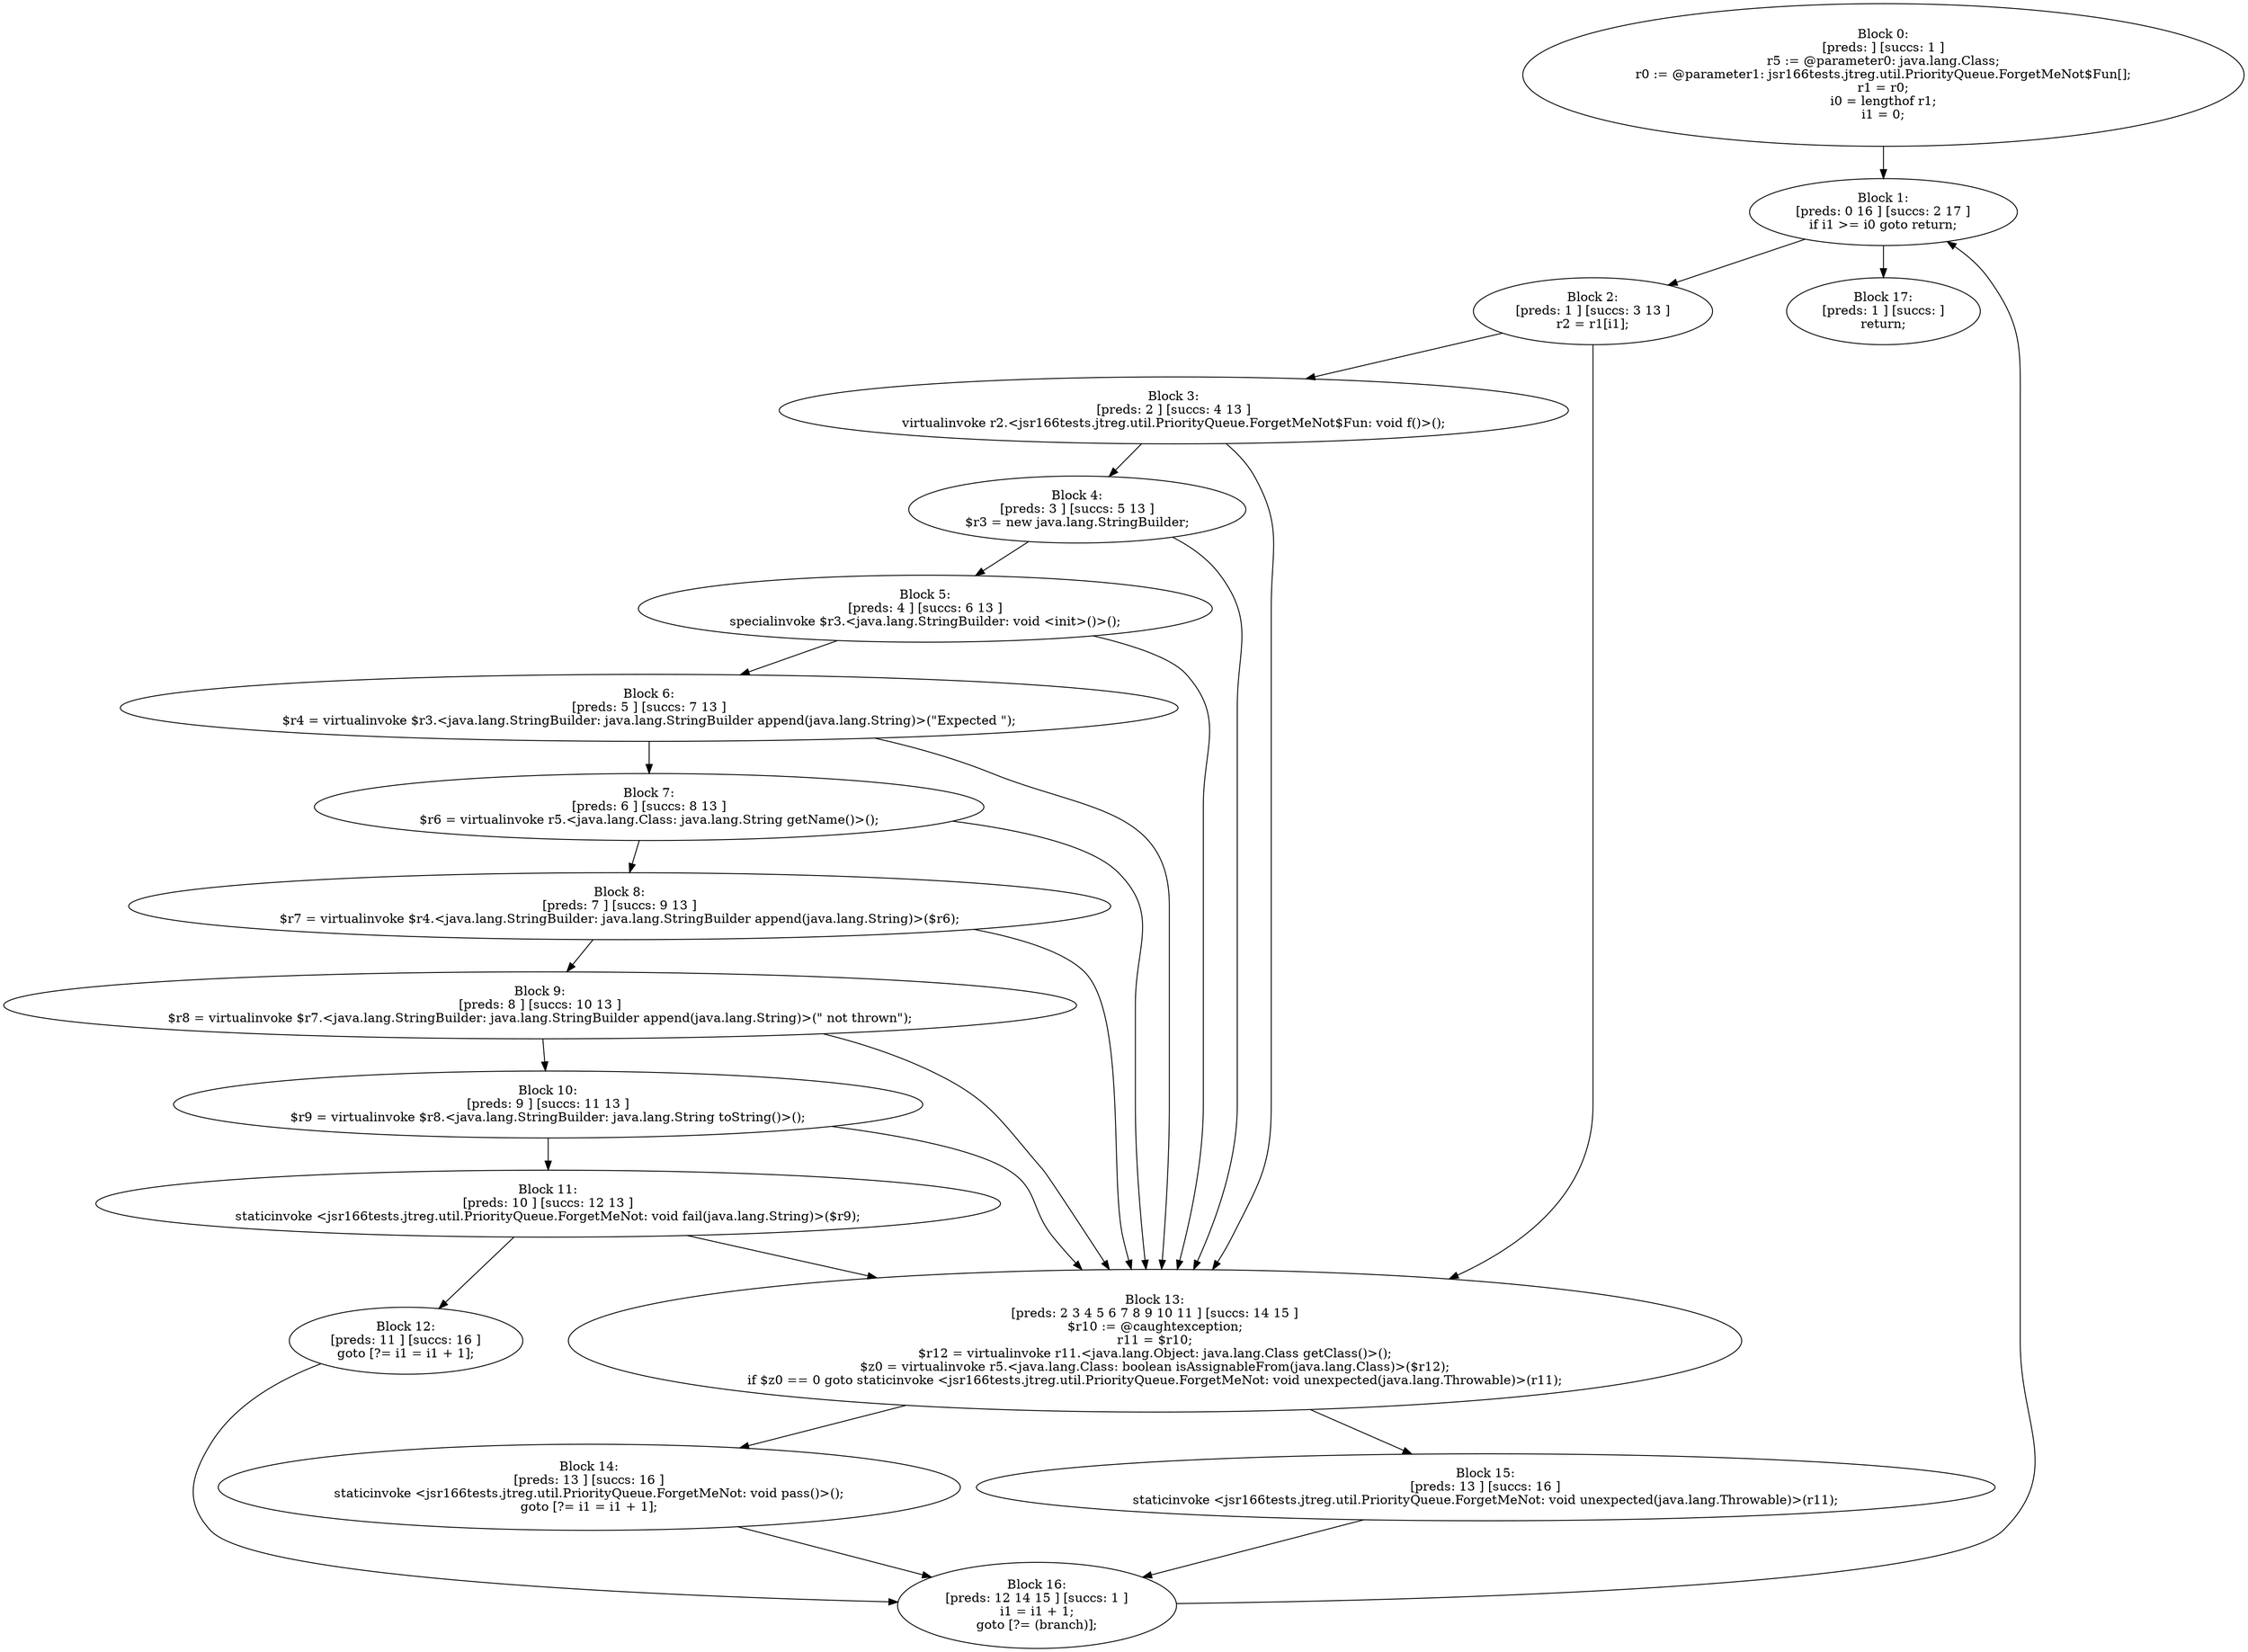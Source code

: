 digraph "unitGraph" {
    "Block 0:
[preds: ] [succs: 1 ]
r5 := @parameter0: java.lang.Class;
r0 := @parameter1: jsr166tests.jtreg.util.PriorityQueue.ForgetMeNot$Fun[];
r1 = r0;
i0 = lengthof r1;
i1 = 0;
"
    "Block 1:
[preds: 0 16 ] [succs: 2 17 ]
if i1 >= i0 goto return;
"
    "Block 2:
[preds: 1 ] [succs: 3 13 ]
r2 = r1[i1];
"
    "Block 3:
[preds: 2 ] [succs: 4 13 ]
virtualinvoke r2.<jsr166tests.jtreg.util.PriorityQueue.ForgetMeNot$Fun: void f()>();
"
    "Block 4:
[preds: 3 ] [succs: 5 13 ]
$r3 = new java.lang.StringBuilder;
"
    "Block 5:
[preds: 4 ] [succs: 6 13 ]
specialinvoke $r3.<java.lang.StringBuilder: void <init>()>();
"
    "Block 6:
[preds: 5 ] [succs: 7 13 ]
$r4 = virtualinvoke $r3.<java.lang.StringBuilder: java.lang.StringBuilder append(java.lang.String)>(\"Expected \");
"
    "Block 7:
[preds: 6 ] [succs: 8 13 ]
$r6 = virtualinvoke r5.<java.lang.Class: java.lang.String getName()>();
"
    "Block 8:
[preds: 7 ] [succs: 9 13 ]
$r7 = virtualinvoke $r4.<java.lang.StringBuilder: java.lang.StringBuilder append(java.lang.String)>($r6);
"
    "Block 9:
[preds: 8 ] [succs: 10 13 ]
$r8 = virtualinvoke $r7.<java.lang.StringBuilder: java.lang.StringBuilder append(java.lang.String)>(\" not thrown\");
"
    "Block 10:
[preds: 9 ] [succs: 11 13 ]
$r9 = virtualinvoke $r8.<java.lang.StringBuilder: java.lang.String toString()>();
"
    "Block 11:
[preds: 10 ] [succs: 12 13 ]
staticinvoke <jsr166tests.jtreg.util.PriorityQueue.ForgetMeNot: void fail(java.lang.String)>($r9);
"
    "Block 12:
[preds: 11 ] [succs: 16 ]
goto [?= i1 = i1 + 1];
"
    "Block 13:
[preds: 2 3 4 5 6 7 8 9 10 11 ] [succs: 14 15 ]
$r10 := @caughtexception;
r11 = $r10;
$r12 = virtualinvoke r11.<java.lang.Object: java.lang.Class getClass()>();
$z0 = virtualinvoke r5.<java.lang.Class: boolean isAssignableFrom(java.lang.Class)>($r12);
if $z0 == 0 goto staticinvoke <jsr166tests.jtreg.util.PriorityQueue.ForgetMeNot: void unexpected(java.lang.Throwable)>(r11);
"
    "Block 14:
[preds: 13 ] [succs: 16 ]
staticinvoke <jsr166tests.jtreg.util.PriorityQueue.ForgetMeNot: void pass()>();
goto [?= i1 = i1 + 1];
"
    "Block 15:
[preds: 13 ] [succs: 16 ]
staticinvoke <jsr166tests.jtreg.util.PriorityQueue.ForgetMeNot: void unexpected(java.lang.Throwable)>(r11);
"
    "Block 16:
[preds: 12 14 15 ] [succs: 1 ]
i1 = i1 + 1;
goto [?= (branch)];
"
    "Block 17:
[preds: 1 ] [succs: ]
return;
"
    "Block 0:
[preds: ] [succs: 1 ]
r5 := @parameter0: java.lang.Class;
r0 := @parameter1: jsr166tests.jtreg.util.PriorityQueue.ForgetMeNot$Fun[];
r1 = r0;
i0 = lengthof r1;
i1 = 0;
"->"Block 1:
[preds: 0 16 ] [succs: 2 17 ]
if i1 >= i0 goto return;
";
    "Block 1:
[preds: 0 16 ] [succs: 2 17 ]
if i1 >= i0 goto return;
"->"Block 2:
[preds: 1 ] [succs: 3 13 ]
r2 = r1[i1];
";
    "Block 1:
[preds: 0 16 ] [succs: 2 17 ]
if i1 >= i0 goto return;
"->"Block 17:
[preds: 1 ] [succs: ]
return;
";
    "Block 2:
[preds: 1 ] [succs: 3 13 ]
r2 = r1[i1];
"->"Block 3:
[preds: 2 ] [succs: 4 13 ]
virtualinvoke r2.<jsr166tests.jtreg.util.PriorityQueue.ForgetMeNot$Fun: void f()>();
";
    "Block 2:
[preds: 1 ] [succs: 3 13 ]
r2 = r1[i1];
"->"Block 13:
[preds: 2 3 4 5 6 7 8 9 10 11 ] [succs: 14 15 ]
$r10 := @caughtexception;
r11 = $r10;
$r12 = virtualinvoke r11.<java.lang.Object: java.lang.Class getClass()>();
$z0 = virtualinvoke r5.<java.lang.Class: boolean isAssignableFrom(java.lang.Class)>($r12);
if $z0 == 0 goto staticinvoke <jsr166tests.jtreg.util.PriorityQueue.ForgetMeNot: void unexpected(java.lang.Throwable)>(r11);
";
    "Block 3:
[preds: 2 ] [succs: 4 13 ]
virtualinvoke r2.<jsr166tests.jtreg.util.PriorityQueue.ForgetMeNot$Fun: void f()>();
"->"Block 4:
[preds: 3 ] [succs: 5 13 ]
$r3 = new java.lang.StringBuilder;
";
    "Block 3:
[preds: 2 ] [succs: 4 13 ]
virtualinvoke r2.<jsr166tests.jtreg.util.PriorityQueue.ForgetMeNot$Fun: void f()>();
"->"Block 13:
[preds: 2 3 4 5 6 7 8 9 10 11 ] [succs: 14 15 ]
$r10 := @caughtexception;
r11 = $r10;
$r12 = virtualinvoke r11.<java.lang.Object: java.lang.Class getClass()>();
$z0 = virtualinvoke r5.<java.lang.Class: boolean isAssignableFrom(java.lang.Class)>($r12);
if $z0 == 0 goto staticinvoke <jsr166tests.jtreg.util.PriorityQueue.ForgetMeNot: void unexpected(java.lang.Throwable)>(r11);
";
    "Block 4:
[preds: 3 ] [succs: 5 13 ]
$r3 = new java.lang.StringBuilder;
"->"Block 5:
[preds: 4 ] [succs: 6 13 ]
specialinvoke $r3.<java.lang.StringBuilder: void <init>()>();
";
    "Block 4:
[preds: 3 ] [succs: 5 13 ]
$r3 = new java.lang.StringBuilder;
"->"Block 13:
[preds: 2 3 4 5 6 7 8 9 10 11 ] [succs: 14 15 ]
$r10 := @caughtexception;
r11 = $r10;
$r12 = virtualinvoke r11.<java.lang.Object: java.lang.Class getClass()>();
$z0 = virtualinvoke r5.<java.lang.Class: boolean isAssignableFrom(java.lang.Class)>($r12);
if $z0 == 0 goto staticinvoke <jsr166tests.jtreg.util.PriorityQueue.ForgetMeNot: void unexpected(java.lang.Throwable)>(r11);
";
    "Block 5:
[preds: 4 ] [succs: 6 13 ]
specialinvoke $r3.<java.lang.StringBuilder: void <init>()>();
"->"Block 6:
[preds: 5 ] [succs: 7 13 ]
$r4 = virtualinvoke $r3.<java.lang.StringBuilder: java.lang.StringBuilder append(java.lang.String)>(\"Expected \");
";
    "Block 5:
[preds: 4 ] [succs: 6 13 ]
specialinvoke $r3.<java.lang.StringBuilder: void <init>()>();
"->"Block 13:
[preds: 2 3 4 5 6 7 8 9 10 11 ] [succs: 14 15 ]
$r10 := @caughtexception;
r11 = $r10;
$r12 = virtualinvoke r11.<java.lang.Object: java.lang.Class getClass()>();
$z0 = virtualinvoke r5.<java.lang.Class: boolean isAssignableFrom(java.lang.Class)>($r12);
if $z0 == 0 goto staticinvoke <jsr166tests.jtreg.util.PriorityQueue.ForgetMeNot: void unexpected(java.lang.Throwable)>(r11);
";
    "Block 6:
[preds: 5 ] [succs: 7 13 ]
$r4 = virtualinvoke $r3.<java.lang.StringBuilder: java.lang.StringBuilder append(java.lang.String)>(\"Expected \");
"->"Block 7:
[preds: 6 ] [succs: 8 13 ]
$r6 = virtualinvoke r5.<java.lang.Class: java.lang.String getName()>();
";
    "Block 6:
[preds: 5 ] [succs: 7 13 ]
$r4 = virtualinvoke $r3.<java.lang.StringBuilder: java.lang.StringBuilder append(java.lang.String)>(\"Expected \");
"->"Block 13:
[preds: 2 3 4 5 6 7 8 9 10 11 ] [succs: 14 15 ]
$r10 := @caughtexception;
r11 = $r10;
$r12 = virtualinvoke r11.<java.lang.Object: java.lang.Class getClass()>();
$z0 = virtualinvoke r5.<java.lang.Class: boolean isAssignableFrom(java.lang.Class)>($r12);
if $z0 == 0 goto staticinvoke <jsr166tests.jtreg.util.PriorityQueue.ForgetMeNot: void unexpected(java.lang.Throwable)>(r11);
";
    "Block 7:
[preds: 6 ] [succs: 8 13 ]
$r6 = virtualinvoke r5.<java.lang.Class: java.lang.String getName()>();
"->"Block 8:
[preds: 7 ] [succs: 9 13 ]
$r7 = virtualinvoke $r4.<java.lang.StringBuilder: java.lang.StringBuilder append(java.lang.String)>($r6);
";
    "Block 7:
[preds: 6 ] [succs: 8 13 ]
$r6 = virtualinvoke r5.<java.lang.Class: java.lang.String getName()>();
"->"Block 13:
[preds: 2 3 4 5 6 7 8 9 10 11 ] [succs: 14 15 ]
$r10 := @caughtexception;
r11 = $r10;
$r12 = virtualinvoke r11.<java.lang.Object: java.lang.Class getClass()>();
$z0 = virtualinvoke r5.<java.lang.Class: boolean isAssignableFrom(java.lang.Class)>($r12);
if $z0 == 0 goto staticinvoke <jsr166tests.jtreg.util.PriorityQueue.ForgetMeNot: void unexpected(java.lang.Throwable)>(r11);
";
    "Block 8:
[preds: 7 ] [succs: 9 13 ]
$r7 = virtualinvoke $r4.<java.lang.StringBuilder: java.lang.StringBuilder append(java.lang.String)>($r6);
"->"Block 9:
[preds: 8 ] [succs: 10 13 ]
$r8 = virtualinvoke $r7.<java.lang.StringBuilder: java.lang.StringBuilder append(java.lang.String)>(\" not thrown\");
";
    "Block 8:
[preds: 7 ] [succs: 9 13 ]
$r7 = virtualinvoke $r4.<java.lang.StringBuilder: java.lang.StringBuilder append(java.lang.String)>($r6);
"->"Block 13:
[preds: 2 3 4 5 6 7 8 9 10 11 ] [succs: 14 15 ]
$r10 := @caughtexception;
r11 = $r10;
$r12 = virtualinvoke r11.<java.lang.Object: java.lang.Class getClass()>();
$z0 = virtualinvoke r5.<java.lang.Class: boolean isAssignableFrom(java.lang.Class)>($r12);
if $z0 == 0 goto staticinvoke <jsr166tests.jtreg.util.PriorityQueue.ForgetMeNot: void unexpected(java.lang.Throwable)>(r11);
";
    "Block 9:
[preds: 8 ] [succs: 10 13 ]
$r8 = virtualinvoke $r7.<java.lang.StringBuilder: java.lang.StringBuilder append(java.lang.String)>(\" not thrown\");
"->"Block 10:
[preds: 9 ] [succs: 11 13 ]
$r9 = virtualinvoke $r8.<java.lang.StringBuilder: java.lang.String toString()>();
";
    "Block 9:
[preds: 8 ] [succs: 10 13 ]
$r8 = virtualinvoke $r7.<java.lang.StringBuilder: java.lang.StringBuilder append(java.lang.String)>(\" not thrown\");
"->"Block 13:
[preds: 2 3 4 5 6 7 8 9 10 11 ] [succs: 14 15 ]
$r10 := @caughtexception;
r11 = $r10;
$r12 = virtualinvoke r11.<java.lang.Object: java.lang.Class getClass()>();
$z0 = virtualinvoke r5.<java.lang.Class: boolean isAssignableFrom(java.lang.Class)>($r12);
if $z0 == 0 goto staticinvoke <jsr166tests.jtreg.util.PriorityQueue.ForgetMeNot: void unexpected(java.lang.Throwable)>(r11);
";
    "Block 10:
[preds: 9 ] [succs: 11 13 ]
$r9 = virtualinvoke $r8.<java.lang.StringBuilder: java.lang.String toString()>();
"->"Block 11:
[preds: 10 ] [succs: 12 13 ]
staticinvoke <jsr166tests.jtreg.util.PriorityQueue.ForgetMeNot: void fail(java.lang.String)>($r9);
";
    "Block 10:
[preds: 9 ] [succs: 11 13 ]
$r9 = virtualinvoke $r8.<java.lang.StringBuilder: java.lang.String toString()>();
"->"Block 13:
[preds: 2 3 4 5 6 7 8 9 10 11 ] [succs: 14 15 ]
$r10 := @caughtexception;
r11 = $r10;
$r12 = virtualinvoke r11.<java.lang.Object: java.lang.Class getClass()>();
$z0 = virtualinvoke r5.<java.lang.Class: boolean isAssignableFrom(java.lang.Class)>($r12);
if $z0 == 0 goto staticinvoke <jsr166tests.jtreg.util.PriorityQueue.ForgetMeNot: void unexpected(java.lang.Throwable)>(r11);
";
    "Block 11:
[preds: 10 ] [succs: 12 13 ]
staticinvoke <jsr166tests.jtreg.util.PriorityQueue.ForgetMeNot: void fail(java.lang.String)>($r9);
"->"Block 12:
[preds: 11 ] [succs: 16 ]
goto [?= i1 = i1 + 1];
";
    "Block 11:
[preds: 10 ] [succs: 12 13 ]
staticinvoke <jsr166tests.jtreg.util.PriorityQueue.ForgetMeNot: void fail(java.lang.String)>($r9);
"->"Block 13:
[preds: 2 3 4 5 6 7 8 9 10 11 ] [succs: 14 15 ]
$r10 := @caughtexception;
r11 = $r10;
$r12 = virtualinvoke r11.<java.lang.Object: java.lang.Class getClass()>();
$z0 = virtualinvoke r5.<java.lang.Class: boolean isAssignableFrom(java.lang.Class)>($r12);
if $z0 == 0 goto staticinvoke <jsr166tests.jtreg.util.PriorityQueue.ForgetMeNot: void unexpected(java.lang.Throwable)>(r11);
";
    "Block 12:
[preds: 11 ] [succs: 16 ]
goto [?= i1 = i1 + 1];
"->"Block 16:
[preds: 12 14 15 ] [succs: 1 ]
i1 = i1 + 1;
goto [?= (branch)];
";
    "Block 13:
[preds: 2 3 4 5 6 7 8 9 10 11 ] [succs: 14 15 ]
$r10 := @caughtexception;
r11 = $r10;
$r12 = virtualinvoke r11.<java.lang.Object: java.lang.Class getClass()>();
$z0 = virtualinvoke r5.<java.lang.Class: boolean isAssignableFrom(java.lang.Class)>($r12);
if $z0 == 0 goto staticinvoke <jsr166tests.jtreg.util.PriorityQueue.ForgetMeNot: void unexpected(java.lang.Throwable)>(r11);
"->"Block 14:
[preds: 13 ] [succs: 16 ]
staticinvoke <jsr166tests.jtreg.util.PriorityQueue.ForgetMeNot: void pass()>();
goto [?= i1 = i1 + 1];
";
    "Block 13:
[preds: 2 3 4 5 6 7 8 9 10 11 ] [succs: 14 15 ]
$r10 := @caughtexception;
r11 = $r10;
$r12 = virtualinvoke r11.<java.lang.Object: java.lang.Class getClass()>();
$z0 = virtualinvoke r5.<java.lang.Class: boolean isAssignableFrom(java.lang.Class)>($r12);
if $z0 == 0 goto staticinvoke <jsr166tests.jtreg.util.PriorityQueue.ForgetMeNot: void unexpected(java.lang.Throwable)>(r11);
"->"Block 15:
[preds: 13 ] [succs: 16 ]
staticinvoke <jsr166tests.jtreg.util.PriorityQueue.ForgetMeNot: void unexpected(java.lang.Throwable)>(r11);
";
    "Block 14:
[preds: 13 ] [succs: 16 ]
staticinvoke <jsr166tests.jtreg.util.PriorityQueue.ForgetMeNot: void pass()>();
goto [?= i1 = i1 + 1];
"->"Block 16:
[preds: 12 14 15 ] [succs: 1 ]
i1 = i1 + 1;
goto [?= (branch)];
";
    "Block 15:
[preds: 13 ] [succs: 16 ]
staticinvoke <jsr166tests.jtreg.util.PriorityQueue.ForgetMeNot: void unexpected(java.lang.Throwable)>(r11);
"->"Block 16:
[preds: 12 14 15 ] [succs: 1 ]
i1 = i1 + 1;
goto [?= (branch)];
";
    "Block 16:
[preds: 12 14 15 ] [succs: 1 ]
i1 = i1 + 1;
goto [?= (branch)];
"->"Block 1:
[preds: 0 16 ] [succs: 2 17 ]
if i1 >= i0 goto return;
";
}
